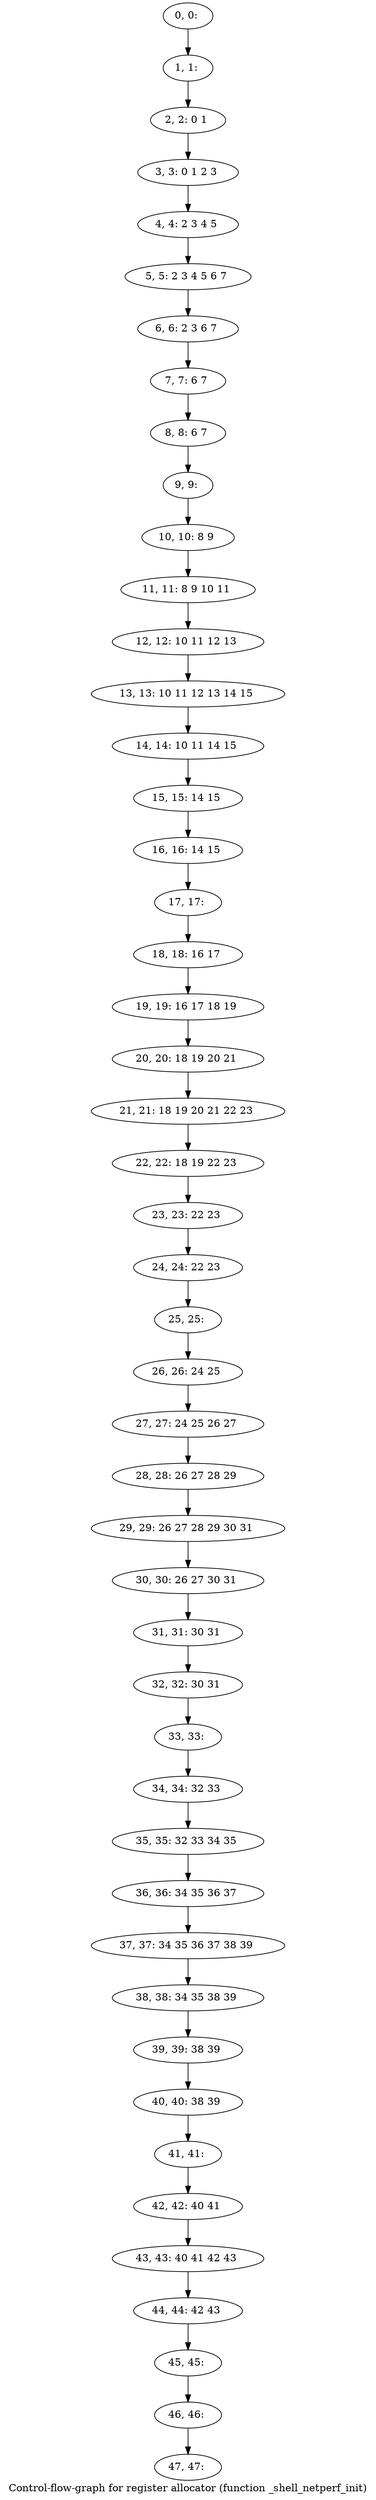 digraph G {
graph [label="Control-flow-graph for register allocator (function _shell_netperf_init)"]
0[label="0, 0: "];
1[label="1, 1: "];
2[label="2, 2: 0 1 "];
3[label="3, 3: 0 1 2 3 "];
4[label="4, 4: 2 3 4 5 "];
5[label="5, 5: 2 3 4 5 6 7 "];
6[label="6, 6: 2 3 6 7 "];
7[label="7, 7: 6 7 "];
8[label="8, 8: 6 7 "];
9[label="9, 9: "];
10[label="10, 10: 8 9 "];
11[label="11, 11: 8 9 10 11 "];
12[label="12, 12: 10 11 12 13 "];
13[label="13, 13: 10 11 12 13 14 15 "];
14[label="14, 14: 10 11 14 15 "];
15[label="15, 15: 14 15 "];
16[label="16, 16: 14 15 "];
17[label="17, 17: "];
18[label="18, 18: 16 17 "];
19[label="19, 19: 16 17 18 19 "];
20[label="20, 20: 18 19 20 21 "];
21[label="21, 21: 18 19 20 21 22 23 "];
22[label="22, 22: 18 19 22 23 "];
23[label="23, 23: 22 23 "];
24[label="24, 24: 22 23 "];
25[label="25, 25: "];
26[label="26, 26: 24 25 "];
27[label="27, 27: 24 25 26 27 "];
28[label="28, 28: 26 27 28 29 "];
29[label="29, 29: 26 27 28 29 30 31 "];
30[label="30, 30: 26 27 30 31 "];
31[label="31, 31: 30 31 "];
32[label="32, 32: 30 31 "];
33[label="33, 33: "];
34[label="34, 34: 32 33 "];
35[label="35, 35: 32 33 34 35 "];
36[label="36, 36: 34 35 36 37 "];
37[label="37, 37: 34 35 36 37 38 39 "];
38[label="38, 38: 34 35 38 39 "];
39[label="39, 39: 38 39 "];
40[label="40, 40: 38 39 "];
41[label="41, 41: "];
42[label="42, 42: 40 41 "];
43[label="43, 43: 40 41 42 43 "];
44[label="44, 44: 42 43 "];
45[label="45, 45: "];
46[label="46, 46: "];
47[label="47, 47: "];
0->1 ;
1->2 ;
2->3 ;
3->4 ;
4->5 ;
5->6 ;
6->7 ;
7->8 ;
8->9 ;
9->10 ;
10->11 ;
11->12 ;
12->13 ;
13->14 ;
14->15 ;
15->16 ;
16->17 ;
17->18 ;
18->19 ;
19->20 ;
20->21 ;
21->22 ;
22->23 ;
23->24 ;
24->25 ;
25->26 ;
26->27 ;
27->28 ;
28->29 ;
29->30 ;
30->31 ;
31->32 ;
32->33 ;
33->34 ;
34->35 ;
35->36 ;
36->37 ;
37->38 ;
38->39 ;
39->40 ;
40->41 ;
41->42 ;
42->43 ;
43->44 ;
44->45 ;
45->46 ;
46->47 ;
}
